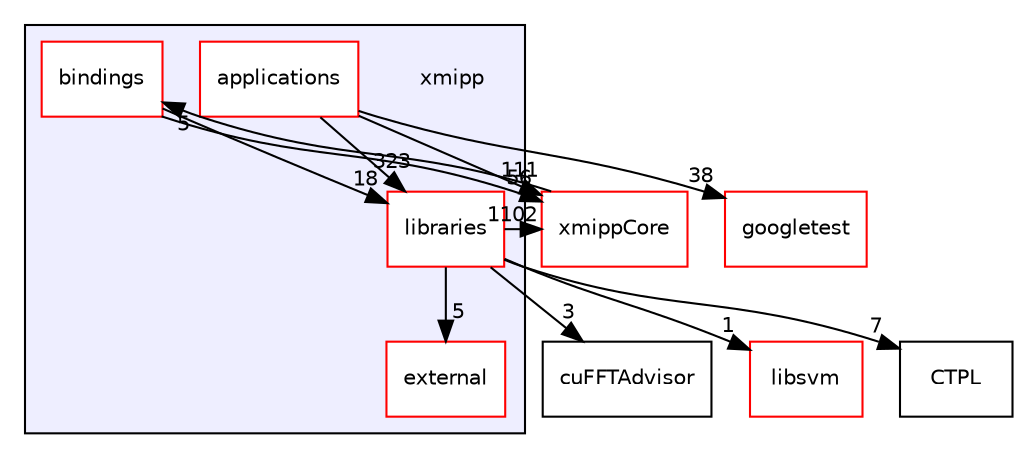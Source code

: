 digraph "xmipp" {
  compound=true
  node [ fontsize="10", fontname="Helvetica"];
  edge [ labelfontsize="10", labelfontname="Helvetica"];
  subgraph clusterdir_5bce755d3f27cf36e7d1a940cfd4182d {
    graph [ bgcolor="#eeeeff", pencolor="black", label="" URL="dir_5bce755d3f27cf36e7d1a940cfd4182d.html"];
    dir_5bce755d3f27cf36e7d1a940cfd4182d [shape=plaintext label="xmipp"];
    dir_b3962408a9d113f537f7fdf538531da9 [shape=box label="applications" color="red" fillcolor="white" style="filled" URL="dir_b3962408a9d113f537f7fdf538531da9.html"];
    dir_e45a8bb3eff23f5d45d00bf6032544a6 [shape=box label="bindings" color="red" fillcolor="white" style="filled" URL="dir_e45a8bb3eff23f5d45d00bf6032544a6.html"];
    dir_bb543fed828418348393767a8630fc17 [shape=box label="external" color="red" fillcolor="white" style="filled" URL="dir_bb543fed828418348393767a8630fc17.html"];
    dir_29dba3f3840f20df3b04d1972e99046b [shape=box label="libraries" color="red" fillcolor="white" style="filled" URL="dir_29dba3f3840f20df3b04d1972e99046b.html"];
  }
  dir_06e155fcbef357b7be77bd7aa81899e6 [shape=box label="cuFFTAdvisor" URL="dir_06e155fcbef357b7be77bd7aa81899e6.html"];
  dir_2879053b84896c12ffc7981c1bfbc532 [shape=box label="googletest" fillcolor="white" style="filled" color="red" URL="dir_2879053b84896c12ffc7981c1bfbc532.html"];
  dir_c08c9061cc7872941f9641f7df432896 [shape=box label="libsvm" fillcolor="white" style="filled" color="red" URL="dir_c08c9061cc7872941f9641f7df432896.html"];
  dir_ce4d0d8fc85c2c70612466225bfce71d [shape=box label="xmippCore" fillcolor="white" style="filled" color="red" URL="dir_ce4d0d8fc85c2c70612466225bfce71d.html"];
  dir_0a0d6a71ee549d3a654215eb2a5f2420 [shape=box label="CTPL" URL="dir_0a0d6a71ee549d3a654215eb2a5f2420.html"];
  dir_e45a8bb3eff23f5d45d00bf6032544a6->dir_ce4d0d8fc85c2c70612466225bfce71d [headlabel="56", labeldistance=1.5 headhref="dir_000267_000270.html"];
  dir_e45a8bb3eff23f5d45d00bf6032544a6->dir_29dba3f3840f20df3b04d1972e99046b [headlabel="18", labeldistance=1.5 headhref="dir_000267_000027.html"];
  dir_b3962408a9d113f537f7fdf538531da9->dir_2879053b84896c12ffc7981c1bfbc532 [headlabel="38", labeldistance=1.5 headhref="dir_000029_000002.html"];
  dir_b3962408a9d113f537f7fdf538531da9->dir_ce4d0d8fc85c2c70612466225bfce71d [headlabel="111", labeldistance=1.5 headhref="dir_000029_000270.html"];
  dir_b3962408a9d113f537f7fdf538531da9->dir_29dba3f3840f20df3b04d1972e99046b [headlabel="323", labeldistance=1.5 headhref="dir_000029_000027.html"];
  dir_ce4d0d8fc85c2c70612466225bfce71d->dir_e45a8bb3eff23f5d45d00bf6032544a6 [headlabel="5", labeldistance=1.5 headhref="dir_000270_000267.html"];
  dir_29dba3f3840f20df3b04d1972e99046b->dir_06e155fcbef357b7be77bd7aa81899e6 [headlabel="3", labeldistance=1.5 headhref="dir_000027_000001.html"];
  dir_29dba3f3840f20df3b04d1972e99046b->dir_bb543fed828418348393767a8630fc17 [headlabel="5", labeldistance=1.5 headhref="dir_000027_000273.html"];
  dir_29dba3f3840f20df3b04d1972e99046b->dir_c08c9061cc7872941f9641f7df432896 [headlabel="1", labeldistance=1.5 headhref="dir_000027_000021.html"];
  dir_29dba3f3840f20df3b04d1972e99046b->dir_ce4d0d8fc85c2c70612466225bfce71d [headlabel="1102", labeldistance=1.5 headhref="dir_000027_000270.html"];
  dir_29dba3f3840f20df3b04d1972e99046b->dir_0a0d6a71ee549d3a654215eb2a5f2420 [headlabel="7", labeldistance=1.5 headhref="dir_000027_000000.html"];
}
